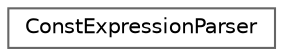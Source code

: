 digraph "Graphical Class Hierarchy"
{
 // INTERACTIVE_SVG=YES
 // LATEX_PDF_SIZE
  bgcolor="transparent";
  edge [fontname=Helvetica,fontsize=10,labelfontname=Helvetica,labelfontsize=10];
  node [fontname=Helvetica,fontsize=10,shape=box,height=0.2,width=0.4];
  rankdir="LR";
  Node0 [label="ConstExpressionParser",height=0.2,width=0.4,color="grey40", fillcolor="white", style="filled",URL="$db/d82/class_const_expression_parser.html",tooltip=" "];
}
